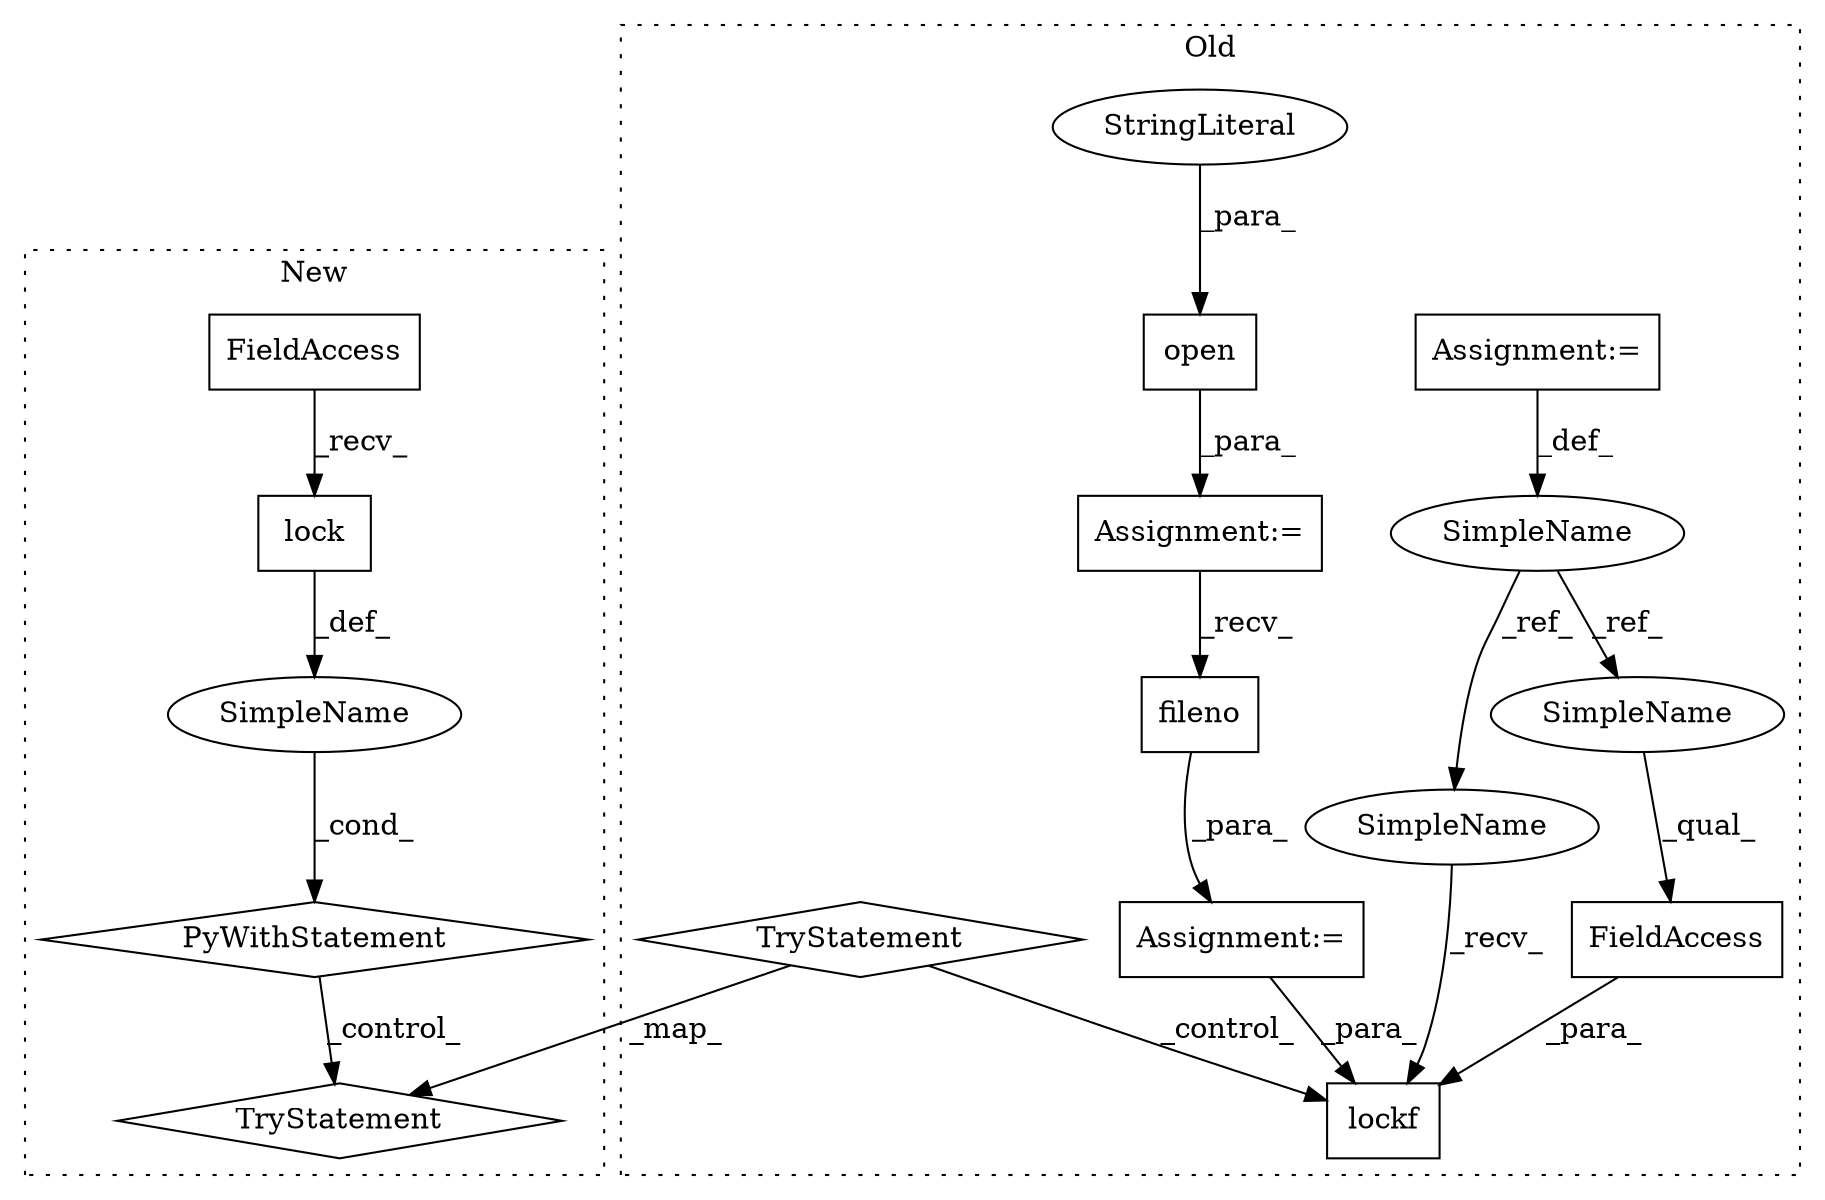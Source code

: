 digraph G {
subgraph cluster0 {
1 [label="lockf" a="32" s="12570,12605" l="6,1" shape="box"];
3 [label="SimpleName" a="42" s="11820" l="5" shape="ellipse"];
4 [label="FieldAccess" a="22" s="12592" l="13" shape="box"];
5 [label="fileno" a="32" s="12117" l="8" shape="box"];
8 [label="Assignment:=" a="7" s="12056" l="1" shape="box"];
9 [label="Assignment:=" a="7" s="12097" l="1" shape="box"];
10 [label="Assignment:=" a="7" s="11820" l="5" shape="box"];
11 [label="open" a="32" s="12057,12075" l="5,1" shape="box"];
12 [label="StringLiteral" a="45" s="12072" l="3" shape="ellipse"];
15 [label="TryStatement" a="54" s="12552" l="4" shape="diamond"];
16 [label="SimpleName" a="42" s="12564" l="5" shape="ellipse"];
17 [label="SimpleName" a="42" s="12592" l="5" shape="ellipse"];
label = "Old";
style="dotted";
}
subgraph cluster1 {
2 [label="PyWithStatement" a="104" s="10803,10848" l="10,2" shape="diamond"];
6 [label="lock" a="32" s="10842" l="6" shape="box"];
7 [label="FieldAccess" a="22" s="10813" l="5" shape="box"];
13 [label="SimpleName" a="42" s="" l="" shape="ellipse"];
14 [label="TryStatement" a="54" s="10858" l="4" shape="diamond"];
label = "New";
style="dotted";
}
2 -> 14 [label="_control_"];
3 -> 17 [label="_ref_"];
3 -> 16 [label="_ref_"];
4 -> 1 [label="_para_"];
5 -> 9 [label="_para_"];
6 -> 13 [label="_def_"];
7 -> 6 [label="_recv_"];
8 -> 5 [label="_recv_"];
9 -> 1 [label="_para_"];
10 -> 3 [label="_def_"];
11 -> 8 [label="_para_"];
12 -> 11 [label="_para_"];
13 -> 2 [label="_cond_"];
15 -> 1 [label="_control_"];
15 -> 14 [label="_map_"];
16 -> 1 [label="_recv_"];
17 -> 4 [label="_qual_"];
}